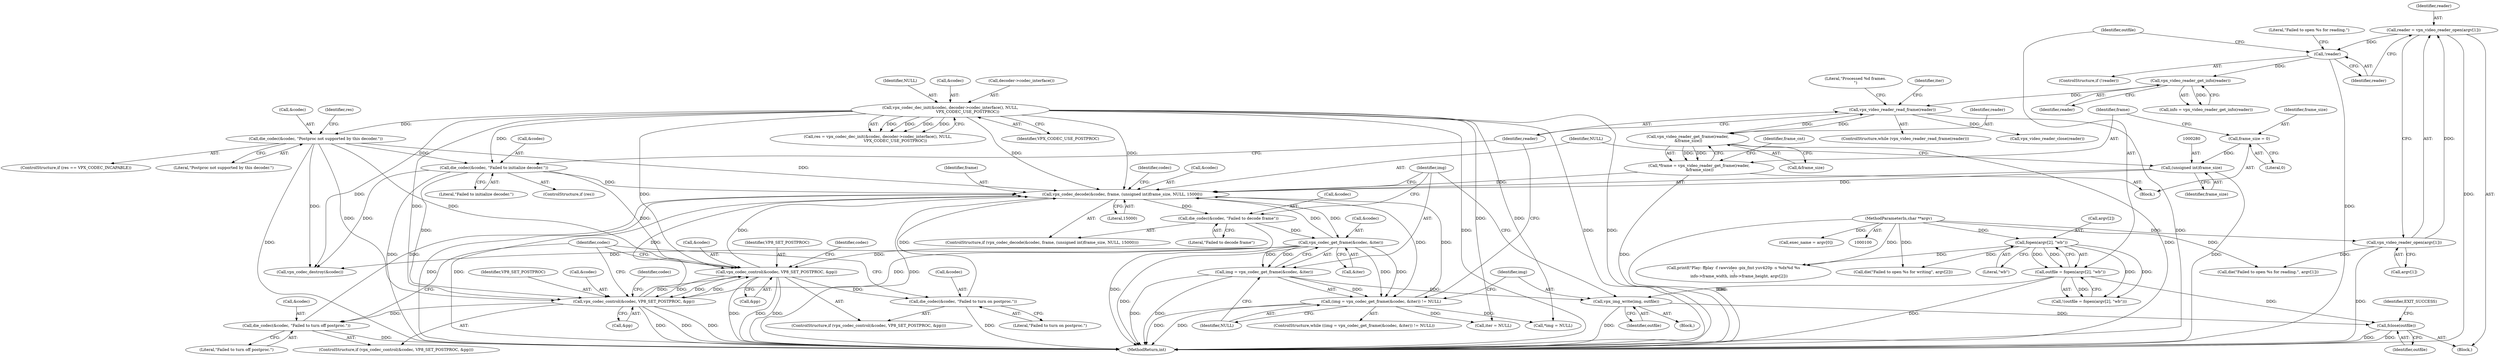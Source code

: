 digraph "0_Android_5a9753fca56f0eeb9f61e342b2fccffc364f9426_3@API" {
"1000299" [label="(Call,vpx_img_write(img, outfile))"];
"1000290" [label="(Call,img = vpx_codec_get_frame(&codec, &iter))"];
"1000292" [label="(Call,vpx_codec_get_frame(&codec, &iter))"];
"1000284" [label="(Call,die_codec(&codec, \"Failed to decode frame\"))"];
"1000275" [label="(Call,vpx_codec_decode(&codec, frame, (unsigned int)frame_size, NULL, 15000))"];
"1000186" [label="(Call,vpx_codec_dec_init(&codec, decoder->codec_interface(), NULL,\n                            VPX_CODEC_USE_POSTPROC))"];
"1000264" [label="(Call,vpx_codec_control(&codec, VP8_SET_POSTPROC, &pp))"];
"1000202" [label="(Call,die_codec(&codec, \"Failed to initialize decoder.\"))"];
"1000196" [label="(Call,die_codec(&codec, \"Postproc not supported by this decoder.\"))"];
"1000242" [label="(Call,vpx_codec_control(&codec, VP8_SET_POSTPROC, &pp))"];
"1000270" [label="(Call,die_codec(&codec, \"Failed to turn on postproc.\"))"];
"1000248" [label="(Call,die_codec(&codec, \"Failed to turn off postproc.\"))"];
"1000223" [label="(Call,*frame = vpx_video_reader_get_frame(reader,\n &frame_size))"];
"1000225" [label="(Call,vpx_video_reader_get_frame(reader,\n &frame_size))"];
"1000207" [label="(Call,vpx_video_reader_read_frame(reader))"];
"1000167" [label="(Call,vpx_video_reader_get_info(reader))"];
"1000144" [label="(Call,!reader)"];
"1000137" [label="(Call,reader = vpx_video_reader_open(argv[1]))"];
"1000139" [label="(Call,vpx_video_reader_open(argv[1]))"];
"1000102" [label="(MethodParameterIn,char **argv)"];
"1000279" [label="(Call,(unsigned int)frame_size)"];
"1000219" [label="(Call,frame_size = 0)"];
"1000289" [label="(Call,(img = vpx_codec_get_frame(&codec, &iter)) != NULL)"];
"1000153" [label="(Call,outfile = fopen(argv[2], \"wb\"))"];
"1000155" [label="(Call,fopen(argv[2], \"wb\"))"];
"1000326" [label="(Call,fclose(outfile))"];
"1000285" [label="(Call,&codec)"];
"1000206" [label="(ControlStructure,while (vpx_video_reader_read_frame(reader)))"];
"1000103" [label="(Block,)"];
"1000286" [label="(Identifier,codec)"];
"1000139" [label="(Call,vpx_video_reader_open(argv[1]))"];
"1000277" [label="(Identifier,codec)"];
"1000289" [label="(Call,(img = vpx_codec_get_frame(&codec, &iter)) != NULL)"];
"1000329" [label="(Identifier,EXIT_SUCCESS)"];
"1000145" [label="(Identifier,reader)"];
"1000275" [label="(Call,vpx_codec_decode(&codec, frame, (unsigned int)frame_size, NULL, 15000))"];
"1000230" [label="(Identifier,frame_cnt)"];
"1000167" [label="(Call,vpx_video_reader_get_info(reader))"];
"1000279" [label="(Call,(unsigned int)frame_size)"];
"1000313" [label="(Call,printf(\"Play: ffplay -f rawvideo -pix_fmt yuv420p -s %dx%d %s\n\",\n         info->frame_width, info->frame_height, argv[2]))"];
"1000220" [label="(Identifier,frame_size)"];
"1000327" [label="(Identifier,outfile)"];
"1000184" [label="(Call,res = vpx_codec_dec_init(&codec, decoder->codec_interface(), NULL,\n                            VPX_CODEC_USE_POSTPROC))"];
"1000246" [label="(Call,&pp)"];
"1000192" [label="(ControlStructure,if (res == VPX_CODEC_INCAPABLE))"];
"1000292" [label="(Call,vpx_codec_get_frame(&codec, &iter))"];
"1000287" [label="(Literal,\"Failed to decode frame\")"];
"1000147" [label="(Literal,\"Failed to open %s for reading.\")"];
"1000281" [label="(Identifier,frame_size)"];
"1000199" [label="(Literal,\"Postproc not supported by this decoder.\")"];
"1000143" [label="(ControlStructure,if (!reader))"];
"1000324" [label="(Call,vpx_video_reader_close(reader))"];
"1000274" [label="(ControlStructure,if (vpx_codec_decode(&codec, frame, (unsigned int)frame_size, NULL, 15000)))"];
"1000205" [label="(Literal,\"Failed to initialize decoder.\")"];
"1000159" [label="(Literal,\"wb\")"];
"1000288" [label="(ControlStructure,while ((img = vpx_codec_get_frame(&codec, &iter)) != NULL))"];
"1000208" [label="(Identifier,reader)"];
"1000299" [label="(Call,vpx_img_write(img, outfile))"];
"1000196" [label="(Call,die_codec(&codec, \"Postproc not supported by this decoder.\"))"];
"1000301" [label="(Identifier,outfile)"];
"1000303" [label="(Literal,\"Processed %d frames.\n\")"];
"1000283" [label="(Literal,15000)"];
"1000297" [label="(Identifier,NULL)"];
"1000330" [label="(MethodReturn,int)"];
"1000190" [label="(Identifier,NULL)"];
"1000156" [label="(Call,argv[2])"];
"1000137" [label="(Call,reader = vpx_video_reader_open(argv[1]))"];
"1000264" [label="(Call,vpx_codec_control(&codec, VP8_SET_POSTPROC, &pp))"];
"1000155" [label="(Call,fopen(argv[2], \"wb\"))"];
"1000300" [label="(Identifier,img)"];
"1000211" [label="(Call,iter = NULL)"];
"1000202" [label="(Call,die_codec(&codec, \"Failed to initialize decoder.\"))"];
"1000250" [label="(Identifier,codec)"];
"1000245" [label="(Identifier,VP8_SET_POSTPROC)"];
"1000168" [label="(Identifier,reader)"];
"1000291" [label="(Identifier,img)"];
"1000306" [label="(Call,vpx_codec_destroy(&codec))"];
"1000293" [label="(Call,&codec)"];
"1000265" [label="(Call,&codec)"];
"1000207" [label="(Call,vpx_video_reader_read_frame(reader))"];
"1000271" [label="(Call,&codec)"];
"1000140" [label="(Call,argv[1])"];
"1000284" [label="(Call,die_codec(&codec, \"Failed to decode frame\"))"];
"1000248" [label="(Call,die_codec(&codec, \"Failed to turn off postproc.\"))"];
"1000226" [label="(Identifier,reader)"];
"1000203" [label="(Call,&codec)"];
"1000225" [label="(Call,vpx_video_reader_get_frame(reader,\n &frame_size))"];
"1000187" [label="(Call,&codec)"];
"1000276" [label="(Call,&codec)"];
"1000263" [label="(ControlStructure,if (vpx_codec_control(&codec, VP8_SET_POSTPROC, &pp)))"];
"1000267" [label="(Identifier,VP8_SET_POSTPROC)"];
"1000270" [label="(Call,die_codec(&codec, \"Failed to turn on postproc.\"))"];
"1000223" [label="(Call,*frame = vpx_video_reader_get_frame(reader,\n &frame_size))"];
"1000272" [label="(Identifier,codec)"];
"1000224" [label="(Identifier,frame)"];
"1000160" [label="(Call,die(\"Failed to open %s for writing\", argv[2]))"];
"1000189" [label="(Call,decoder->codec_interface())"];
"1000200" [label="(ControlStructure,if (res))"];
"1000242" [label="(Call,vpx_codec_control(&codec, VP8_SET_POSTPROC, &pp))"];
"1000290" [label="(Call,img = vpx_codec_get_frame(&codec, &iter))"];
"1000154" [label="(Identifier,outfile)"];
"1000298" [label="(Block,)"];
"1000138" [label="(Identifier,reader)"];
"1000126" [label="(Call,exec_name = argv[0])"];
"1000268" [label="(Call,&pp)"];
"1000282" [label="(Identifier,NULL)"];
"1000191" [label="(Identifier,VPX_CODEC_USE_POSTPROC)"];
"1000153" [label="(Call,outfile = fopen(argv[2], \"wb\"))"];
"1000186" [label="(Call,vpx_codec_dec_init(&codec, decoder->codec_interface(), NULL,\n                            VPX_CODEC_USE_POSTPROC))"];
"1000146" [label="(Call,die(\"Failed to open %s for reading.\", argv[1]))"];
"1000152" [label="(Call,!(outfile = fopen(argv[2], \"wb\")))"];
"1000278" [label="(Identifier,frame)"];
"1000209" [label="(Block,)"];
"1000212" [label="(Identifier,iter)"];
"1000197" [label="(Call,&codec)"];
"1000215" [label="(Call,*img = NULL)"];
"1000251" [label="(Literal,\"Failed to turn off postproc.\")"];
"1000241" [label="(ControlStructure,if (vpx_codec_control(&codec, VP8_SET_POSTPROC, &pp)))"];
"1000326" [label="(Call,fclose(outfile))"];
"1000243" [label="(Call,&codec)"];
"1000219" [label="(Call,frame_size = 0)"];
"1000221" [label="(Literal,0)"];
"1000227" [label="(Call,&frame_size)"];
"1000102" [label="(MethodParameterIn,char **argv)"];
"1000201" [label="(Identifier,res)"];
"1000295" [label="(Call,&iter)"];
"1000273" [label="(Literal,\"Failed to turn on postproc.\")"];
"1000165" [label="(Call,info = vpx_video_reader_get_info(reader))"];
"1000144" [label="(Call,!reader)"];
"1000249" [label="(Call,&codec)"];
"1000299" -> "1000298"  [label="AST: "];
"1000299" -> "1000301"  [label="CFG: "];
"1000300" -> "1000299"  [label="AST: "];
"1000301" -> "1000299"  [label="AST: "];
"1000291" -> "1000299"  [label="CFG: "];
"1000299" -> "1000330"  [label="DDG: "];
"1000290" -> "1000299"  [label="DDG: "];
"1000153" -> "1000299"  [label="DDG: "];
"1000299" -> "1000326"  [label="DDG: "];
"1000290" -> "1000289"  [label="AST: "];
"1000290" -> "1000292"  [label="CFG: "];
"1000291" -> "1000290"  [label="AST: "];
"1000292" -> "1000290"  [label="AST: "];
"1000297" -> "1000290"  [label="CFG: "];
"1000290" -> "1000330"  [label="DDG: "];
"1000290" -> "1000330"  [label="DDG: "];
"1000290" -> "1000289"  [label="DDG: "];
"1000292" -> "1000290"  [label="DDG: "];
"1000292" -> "1000290"  [label="DDG: "];
"1000292" -> "1000295"  [label="CFG: "];
"1000293" -> "1000292"  [label="AST: "];
"1000295" -> "1000292"  [label="AST: "];
"1000292" -> "1000330"  [label="DDG: "];
"1000292" -> "1000242"  [label="DDG: "];
"1000292" -> "1000264"  [label="DDG: "];
"1000292" -> "1000275"  [label="DDG: "];
"1000292" -> "1000289"  [label="DDG: "];
"1000292" -> "1000289"  [label="DDG: "];
"1000284" -> "1000292"  [label="DDG: "];
"1000275" -> "1000292"  [label="DDG: "];
"1000292" -> "1000306"  [label="DDG: "];
"1000284" -> "1000274"  [label="AST: "];
"1000284" -> "1000287"  [label="CFG: "];
"1000285" -> "1000284"  [label="AST: "];
"1000287" -> "1000284"  [label="AST: "];
"1000291" -> "1000284"  [label="CFG: "];
"1000284" -> "1000330"  [label="DDG: "];
"1000275" -> "1000284"  [label="DDG: "];
"1000275" -> "1000274"  [label="AST: "];
"1000275" -> "1000283"  [label="CFG: "];
"1000276" -> "1000275"  [label="AST: "];
"1000278" -> "1000275"  [label="AST: "];
"1000279" -> "1000275"  [label="AST: "];
"1000282" -> "1000275"  [label="AST: "];
"1000283" -> "1000275"  [label="AST: "];
"1000286" -> "1000275"  [label="CFG: "];
"1000291" -> "1000275"  [label="CFG: "];
"1000275" -> "1000330"  [label="DDG: "];
"1000275" -> "1000330"  [label="DDG: "];
"1000275" -> "1000330"  [label="DDG: "];
"1000186" -> "1000275"  [label="DDG: "];
"1000186" -> "1000275"  [label="DDG: "];
"1000264" -> "1000275"  [label="DDG: "];
"1000202" -> "1000275"  [label="DDG: "];
"1000196" -> "1000275"  [label="DDG: "];
"1000270" -> "1000275"  [label="DDG: "];
"1000242" -> "1000275"  [label="DDG: "];
"1000248" -> "1000275"  [label="DDG: "];
"1000223" -> "1000275"  [label="DDG: "];
"1000279" -> "1000275"  [label="DDG: "];
"1000289" -> "1000275"  [label="DDG: "];
"1000275" -> "1000289"  [label="DDG: "];
"1000186" -> "1000184"  [label="AST: "];
"1000186" -> "1000191"  [label="CFG: "];
"1000187" -> "1000186"  [label="AST: "];
"1000189" -> "1000186"  [label="AST: "];
"1000190" -> "1000186"  [label="AST: "];
"1000191" -> "1000186"  [label="AST: "];
"1000184" -> "1000186"  [label="CFG: "];
"1000186" -> "1000330"  [label="DDG: "];
"1000186" -> "1000330"  [label="DDG: "];
"1000186" -> "1000330"  [label="DDG: "];
"1000186" -> "1000184"  [label="DDG: "];
"1000186" -> "1000184"  [label="DDG: "];
"1000186" -> "1000184"  [label="DDG: "];
"1000186" -> "1000184"  [label="DDG: "];
"1000186" -> "1000196"  [label="DDG: "];
"1000186" -> "1000202"  [label="DDG: "];
"1000186" -> "1000211"  [label="DDG: "];
"1000186" -> "1000215"  [label="DDG: "];
"1000186" -> "1000242"  [label="DDG: "];
"1000186" -> "1000264"  [label="DDG: "];
"1000186" -> "1000306"  [label="DDG: "];
"1000264" -> "1000263"  [label="AST: "];
"1000264" -> "1000268"  [label="CFG: "];
"1000265" -> "1000264"  [label="AST: "];
"1000267" -> "1000264"  [label="AST: "];
"1000268" -> "1000264"  [label="AST: "];
"1000272" -> "1000264"  [label="CFG: "];
"1000277" -> "1000264"  [label="CFG: "];
"1000264" -> "1000330"  [label="DDG: "];
"1000264" -> "1000330"  [label="DDG: "];
"1000264" -> "1000330"  [label="DDG: "];
"1000264" -> "1000242"  [label="DDG: "];
"1000264" -> "1000242"  [label="DDG: "];
"1000202" -> "1000264"  [label="DDG: "];
"1000196" -> "1000264"  [label="DDG: "];
"1000242" -> "1000264"  [label="DDG: "];
"1000242" -> "1000264"  [label="DDG: "];
"1000264" -> "1000270"  [label="DDG: "];
"1000202" -> "1000200"  [label="AST: "];
"1000202" -> "1000205"  [label="CFG: "];
"1000203" -> "1000202"  [label="AST: "];
"1000205" -> "1000202"  [label="AST: "];
"1000208" -> "1000202"  [label="CFG: "];
"1000202" -> "1000330"  [label="DDG: "];
"1000196" -> "1000202"  [label="DDG: "];
"1000202" -> "1000242"  [label="DDG: "];
"1000202" -> "1000306"  [label="DDG: "];
"1000196" -> "1000192"  [label="AST: "];
"1000196" -> "1000199"  [label="CFG: "];
"1000197" -> "1000196"  [label="AST: "];
"1000199" -> "1000196"  [label="AST: "];
"1000201" -> "1000196"  [label="CFG: "];
"1000196" -> "1000330"  [label="DDG: "];
"1000196" -> "1000242"  [label="DDG: "];
"1000196" -> "1000306"  [label="DDG: "];
"1000242" -> "1000241"  [label="AST: "];
"1000242" -> "1000246"  [label="CFG: "];
"1000243" -> "1000242"  [label="AST: "];
"1000245" -> "1000242"  [label="AST: "];
"1000246" -> "1000242"  [label="AST: "];
"1000250" -> "1000242"  [label="CFG: "];
"1000277" -> "1000242"  [label="CFG: "];
"1000242" -> "1000330"  [label="DDG: "];
"1000242" -> "1000330"  [label="DDG: "];
"1000242" -> "1000330"  [label="DDG: "];
"1000242" -> "1000248"  [label="DDG: "];
"1000270" -> "1000263"  [label="AST: "];
"1000270" -> "1000273"  [label="CFG: "];
"1000271" -> "1000270"  [label="AST: "];
"1000273" -> "1000270"  [label="AST: "];
"1000277" -> "1000270"  [label="CFG: "];
"1000270" -> "1000330"  [label="DDG: "];
"1000248" -> "1000241"  [label="AST: "];
"1000248" -> "1000251"  [label="CFG: "];
"1000249" -> "1000248"  [label="AST: "];
"1000251" -> "1000248"  [label="AST: "];
"1000277" -> "1000248"  [label="CFG: "];
"1000248" -> "1000330"  [label="DDG: "];
"1000223" -> "1000209"  [label="AST: "];
"1000223" -> "1000225"  [label="CFG: "];
"1000224" -> "1000223"  [label="AST: "];
"1000225" -> "1000223"  [label="AST: "];
"1000230" -> "1000223"  [label="CFG: "];
"1000223" -> "1000330"  [label="DDG: "];
"1000225" -> "1000223"  [label="DDG: "];
"1000225" -> "1000223"  [label="DDG: "];
"1000225" -> "1000227"  [label="CFG: "];
"1000226" -> "1000225"  [label="AST: "];
"1000227" -> "1000225"  [label="AST: "];
"1000225" -> "1000330"  [label="DDG: "];
"1000225" -> "1000207"  [label="DDG: "];
"1000207" -> "1000225"  [label="DDG: "];
"1000207" -> "1000206"  [label="AST: "];
"1000207" -> "1000208"  [label="CFG: "];
"1000208" -> "1000207"  [label="AST: "];
"1000212" -> "1000207"  [label="CFG: "];
"1000303" -> "1000207"  [label="CFG: "];
"1000207" -> "1000330"  [label="DDG: "];
"1000167" -> "1000207"  [label="DDG: "];
"1000207" -> "1000324"  [label="DDG: "];
"1000167" -> "1000165"  [label="AST: "];
"1000167" -> "1000168"  [label="CFG: "];
"1000168" -> "1000167"  [label="AST: "];
"1000165" -> "1000167"  [label="CFG: "];
"1000167" -> "1000165"  [label="DDG: "];
"1000144" -> "1000167"  [label="DDG: "];
"1000144" -> "1000143"  [label="AST: "];
"1000144" -> "1000145"  [label="CFG: "];
"1000145" -> "1000144"  [label="AST: "];
"1000147" -> "1000144"  [label="CFG: "];
"1000154" -> "1000144"  [label="CFG: "];
"1000144" -> "1000330"  [label="DDG: "];
"1000137" -> "1000144"  [label="DDG: "];
"1000137" -> "1000103"  [label="AST: "];
"1000137" -> "1000139"  [label="CFG: "];
"1000138" -> "1000137"  [label="AST: "];
"1000139" -> "1000137"  [label="AST: "];
"1000145" -> "1000137"  [label="CFG: "];
"1000137" -> "1000330"  [label="DDG: "];
"1000139" -> "1000137"  [label="DDG: "];
"1000139" -> "1000140"  [label="CFG: "];
"1000140" -> "1000139"  [label="AST: "];
"1000139" -> "1000330"  [label="DDG: "];
"1000102" -> "1000139"  [label="DDG: "];
"1000139" -> "1000146"  [label="DDG: "];
"1000102" -> "1000100"  [label="AST: "];
"1000102" -> "1000330"  [label="DDG: "];
"1000102" -> "1000126"  [label="DDG: "];
"1000102" -> "1000146"  [label="DDG: "];
"1000102" -> "1000155"  [label="DDG: "];
"1000102" -> "1000160"  [label="DDG: "];
"1000102" -> "1000313"  [label="DDG: "];
"1000279" -> "1000281"  [label="CFG: "];
"1000280" -> "1000279"  [label="AST: "];
"1000281" -> "1000279"  [label="AST: "];
"1000282" -> "1000279"  [label="CFG: "];
"1000279" -> "1000330"  [label="DDG: "];
"1000219" -> "1000279"  [label="DDG: "];
"1000219" -> "1000209"  [label="AST: "];
"1000219" -> "1000221"  [label="CFG: "];
"1000220" -> "1000219"  [label="AST: "];
"1000221" -> "1000219"  [label="AST: "];
"1000224" -> "1000219"  [label="CFG: "];
"1000289" -> "1000288"  [label="AST: "];
"1000289" -> "1000297"  [label="CFG: "];
"1000297" -> "1000289"  [label="AST: "];
"1000208" -> "1000289"  [label="CFG: "];
"1000300" -> "1000289"  [label="CFG: "];
"1000289" -> "1000330"  [label="DDG: "];
"1000289" -> "1000330"  [label="DDG: "];
"1000289" -> "1000211"  [label="DDG: "];
"1000289" -> "1000215"  [label="DDG: "];
"1000153" -> "1000152"  [label="AST: "];
"1000153" -> "1000155"  [label="CFG: "];
"1000154" -> "1000153"  [label="AST: "];
"1000155" -> "1000153"  [label="AST: "];
"1000152" -> "1000153"  [label="CFG: "];
"1000153" -> "1000330"  [label="DDG: "];
"1000153" -> "1000152"  [label="DDG: "];
"1000155" -> "1000153"  [label="DDG: "];
"1000155" -> "1000153"  [label="DDG: "];
"1000153" -> "1000326"  [label="DDG: "];
"1000155" -> "1000159"  [label="CFG: "];
"1000156" -> "1000155"  [label="AST: "];
"1000159" -> "1000155"  [label="AST: "];
"1000155" -> "1000152"  [label="DDG: "];
"1000155" -> "1000152"  [label="DDG: "];
"1000155" -> "1000160"  [label="DDG: "];
"1000155" -> "1000313"  [label="DDG: "];
"1000326" -> "1000103"  [label="AST: "];
"1000326" -> "1000327"  [label="CFG: "];
"1000327" -> "1000326"  [label="AST: "];
"1000329" -> "1000326"  [label="CFG: "];
"1000326" -> "1000330"  [label="DDG: "];
"1000326" -> "1000330"  [label="DDG: "];
}

